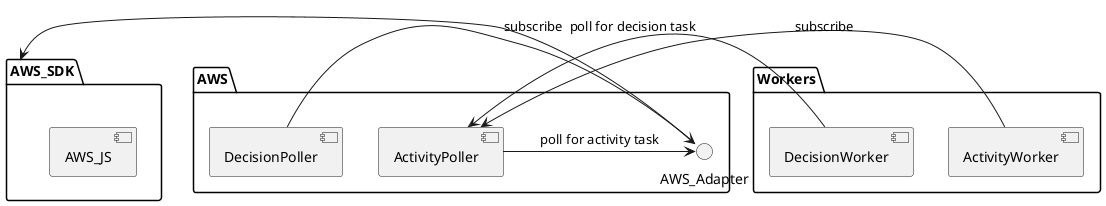 @startuml

package "AWS_SDK"{
    [AWS_JS]
}


package "AWS" {
 AWS_SDK <- AWS_Adapter
 [ActivityPoller] -> AWS_Adapter : poll for activity task
 [DecisionPoller] -> AWS_Adapter : poll for decision task
}

package "Workers"{
    [ActivityWorker] -> [ActivityPoller] : subscribe
    [DecisionWorker] -> [ActivityPoller] : subscribe

}

@enduml